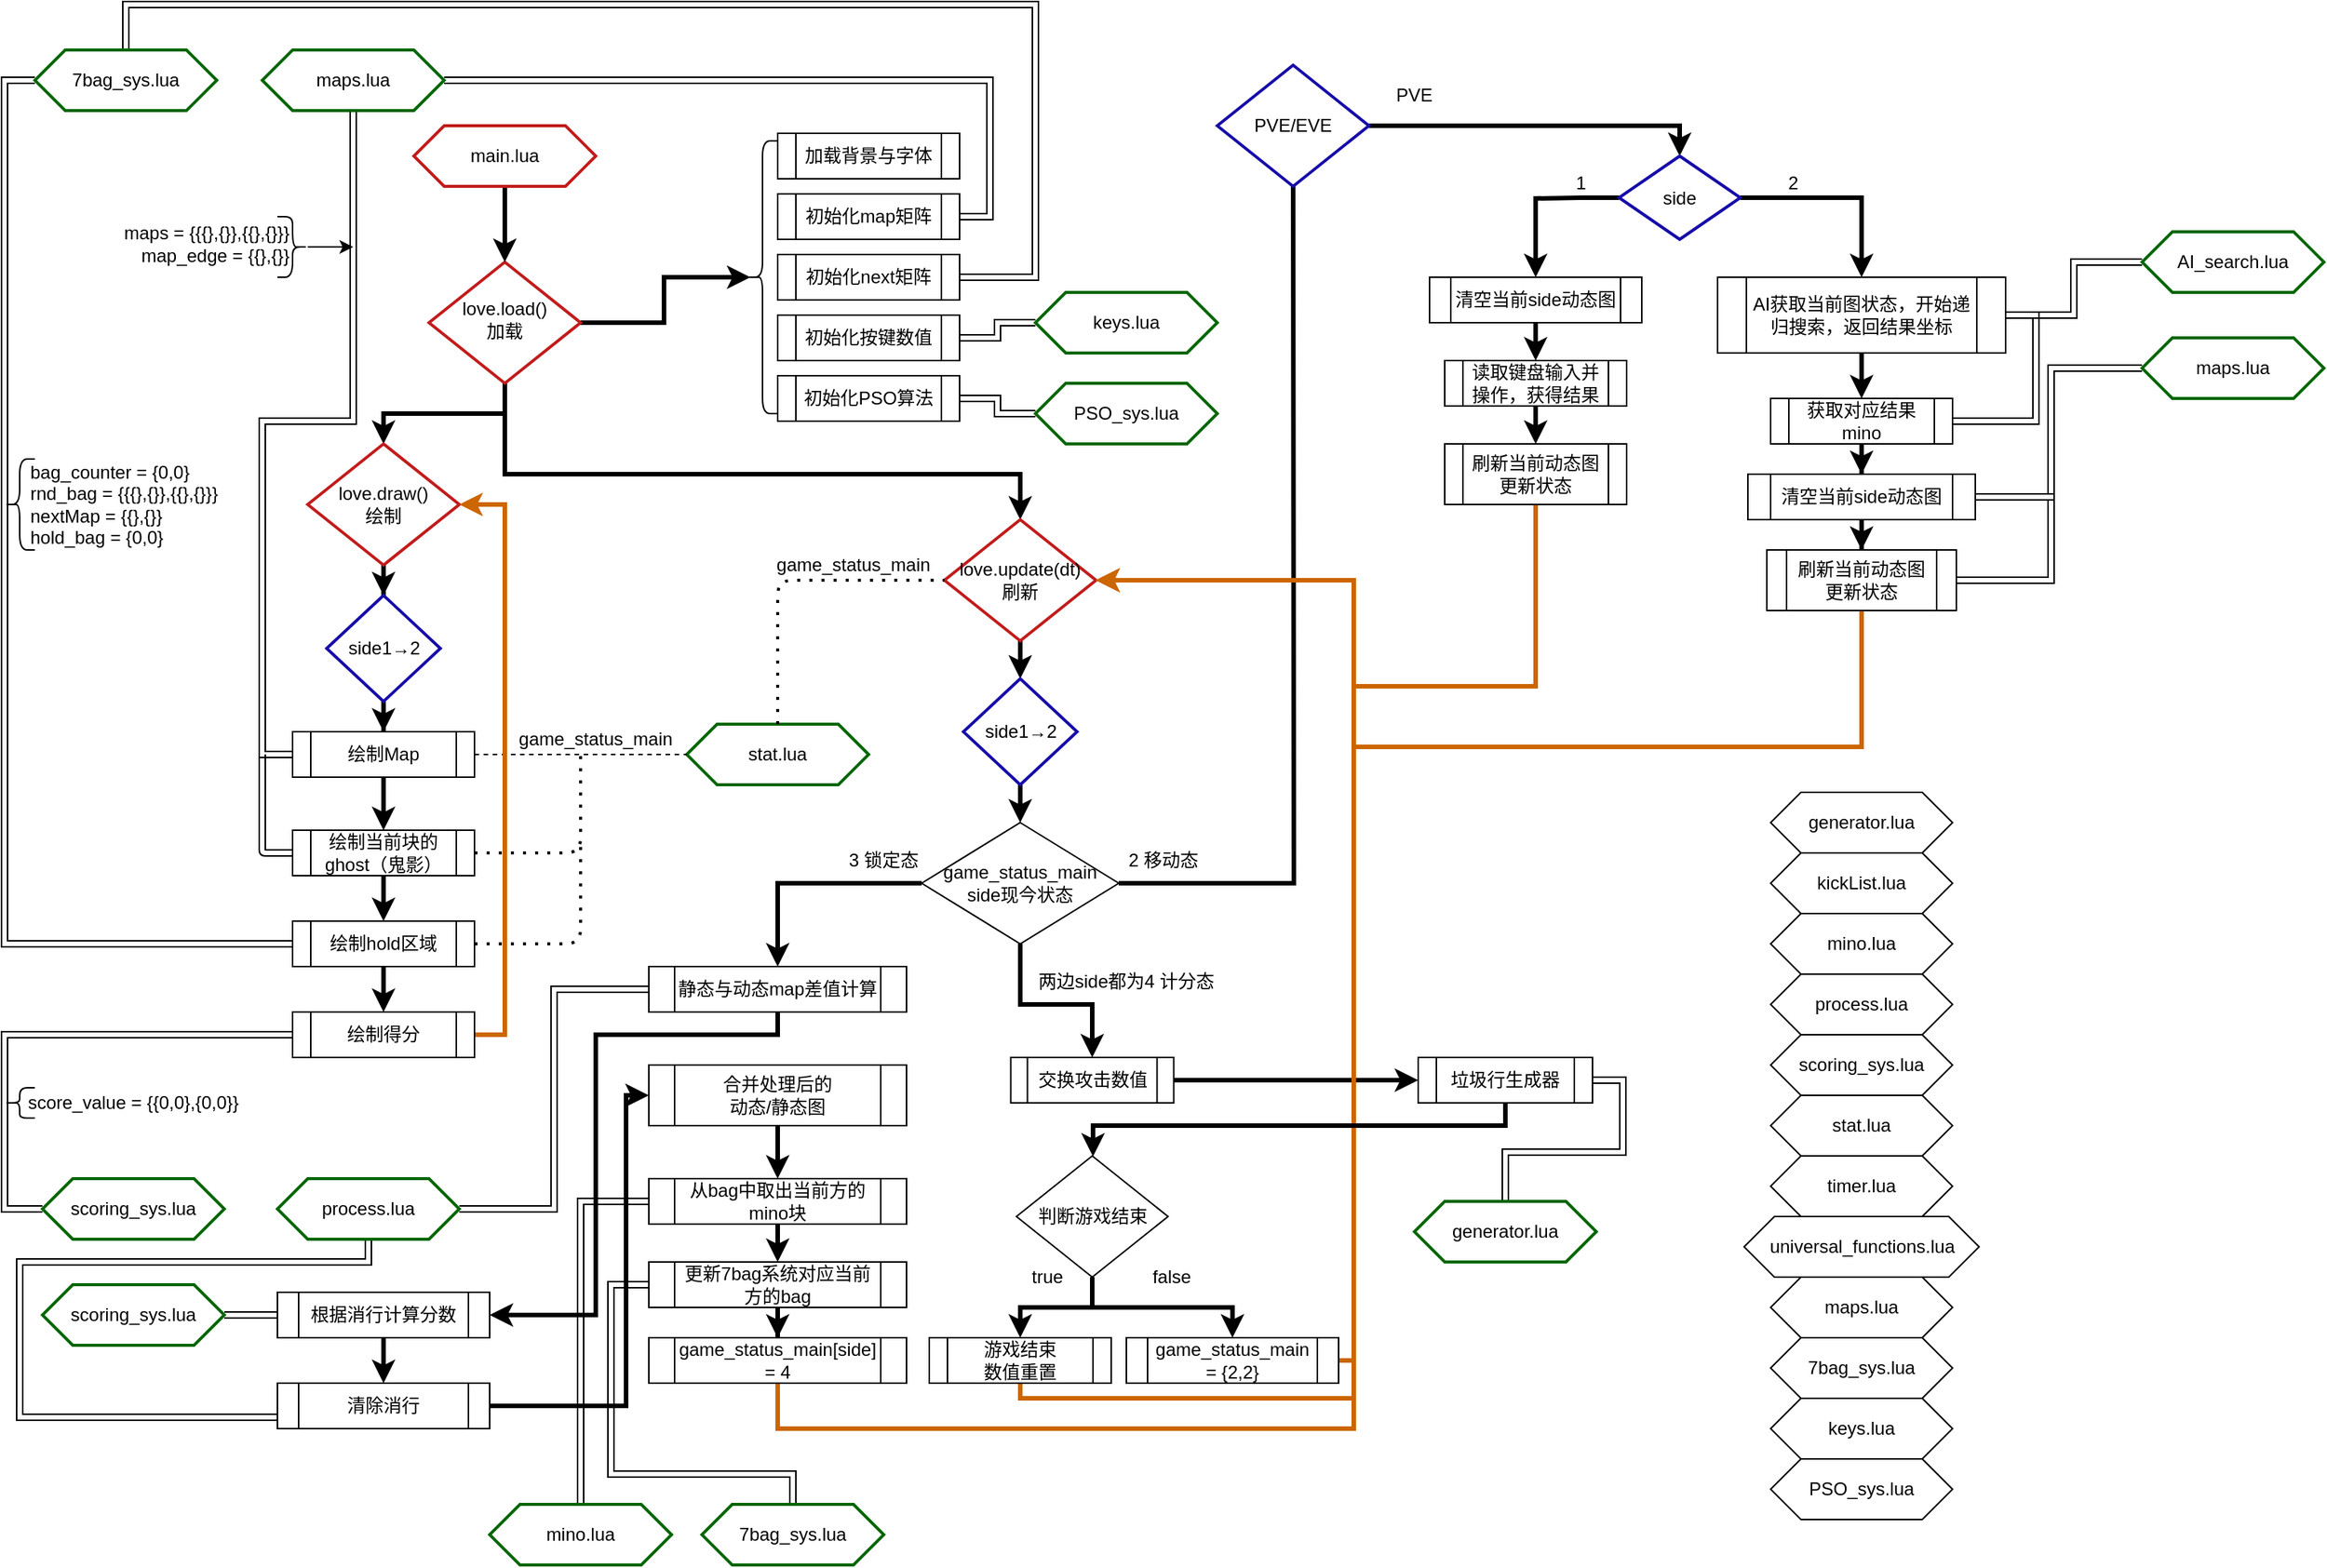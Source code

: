 <mxfile version="13.6.2" type="device"><diagram id="C5RBs43oDa-KdzZeNtuy" name="Page-1"><mxGraphModel dx="2116" dy="1174" grid="1" gridSize="10" guides="1" tooltips="1" connect="1" arrows="1" fold="1" page="1" pageScale="1" pageWidth="2000" pageHeight="2000" math="0" shadow="0"><root><mxCell id="WIyWlLk6GJQsqaUBKTNV-0"/><mxCell id="WIyWlLk6GJQsqaUBKTNV-1" parent="WIyWlLk6GJQsqaUBKTNV-0"/><mxCell id="HTdoEesKLG4LhvKPwJ-2-19" style="edgeStyle=orthogonalEdgeStyle;rounded=0;orthogonalLoop=1;jettySize=auto;html=1;exitX=1;exitY=0.5;exitDx=0;exitDy=0;entryX=0.1;entryY=0.5;entryDx=0;entryDy=0;entryPerimeter=0;strokeWidth=3;" edge="1" parent="WIyWlLk6GJQsqaUBKTNV-1" source="WIyWlLk6GJQsqaUBKTNV-6" target="HTdoEesKLG4LhvKPwJ-2-18"><mxGeometry relative="1" as="geometry"/></mxCell><mxCell id="HTdoEesKLG4LhvKPwJ-2-35" style="edgeStyle=orthogonalEdgeStyle;rounded=0;orthogonalLoop=1;jettySize=auto;html=1;entryX=0.5;entryY=0;entryDx=0;entryDy=0;strokeWidth=3;" edge="1" parent="WIyWlLk6GJQsqaUBKTNV-1" source="WIyWlLk6GJQsqaUBKTNV-6" target="HTdoEesKLG4LhvKPwJ-2-33"><mxGeometry relative="1" as="geometry"><Array as="points"><mxPoint x="360" y="320"/><mxPoint x="280" y="320"/></Array></mxGeometry></mxCell><mxCell id="HTdoEesKLG4LhvKPwJ-2-37" style="edgeStyle=orthogonalEdgeStyle;rounded=0;orthogonalLoop=1;jettySize=auto;html=1;entryX=0.5;entryY=0;entryDx=0;entryDy=0;strokeWidth=3;" edge="1" parent="WIyWlLk6GJQsqaUBKTNV-1" source="WIyWlLk6GJQsqaUBKTNV-6" target="HTdoEesKLG4LhvKPwJ-2-34"><mxGeometry relative="1" as="geometry"><Array as="points"><mxPoint x="360" y="360"/><mxPoint x="700" y="360"/></Array></mxGeometry></mxCell><mxCell id="WIyWlLk6GJQsqaUBKTNV-6" value="love.load()&lt;br&gt;加载" style="rhombus;whiteSpace=wrap;html=1;shadow=0;fontFamily=Helvetica;fontSize=12;align=center;strokeWidth=2;spacing=6;spacingTop=-4;strokeColor=#C21B1B;" parent="WIyWlLk6GJQsqaUBKTNV-1" vertex="1"><mxGeometry x="310" y="220" width="100" height="80" as="geometry"/></mxCell><mxCell id="HTdoEesKLG4LhvKPwJ-2-28" style="edgeStyle=orthogonalEdgeStyle;rounded=0;orthogonalLoop=1;jettySize=auto;html=1;entryX=1;entryY=0.5;entryDx=0;entryDy=0;shape=link;" edge="1" parent="WIyWlLk6GJQsqaUBKTNV-1" source="HTdoEesKLG4LhvKPwJ-2-4" target="HTdoEesKLG4LhvKPwJ-2-23"><mxGeometry relative="1" as="geometry"/></mxCell><mxCell id="HTdoEesKLG4LhvKPwJ-2-44" style="edgeStyle=orthogonalEdgeStyle;rounded=0;orthogonalLoop=1;jettySize=auto;html=1;entryX=0;entryY=0.5;entryDx=0;entryDy=0;shape=link;" edge="1" parent="WIyWlLk6GJQsqaUBKTNV-1" source="HTdoEesKLG4LhvKPwJ-2-4" target="HTdoEesKLG4LhvKPwJ-2-42"><mxGeometry relative="1" as="geometry"/></mxCell><mxCell id="HTdoEesKLG4LhvKPwJ-2-4" value="maps.lua&lt;br&gt;" style="shape=hexagon;perimeter=hexagonPerimeter2;whiteSpace=wrap;html=1;fixedSize=1;strokeColor=#006600;strokeWidth=2;" vertex="1" parent="WIyWlLk6GJQsqaUBKTNV-1"><mxGeometry x="200" y="80" width="120" height="40" as="geometry"/></mxCell><mxCell id="HTdoEesKLG4LhvKPwJ-2-26" style="edgeStyle=orthogonalEdgeStyle;rounded=0;orthogonalLoop=1;jettySize=auto;html=1;shape=link;" edge="1" parent="WIyWlLk6GJQsqaUBKTNV-1" source="HTdoEesKLG4LhvKPwJ-2-5" target="HTdoEesKLG4LhvKPwJ-2-25"><mxGeometry relative="1" as="geometry"><Array as="points"><mxPoint x="110" y="50"/><mxPoint x="710" y="50"/><mxPoint x="710" y="230"/></Array></mxGeometry></mxCell><mxCell id="HTdoEesKLG4LhvKPwJ-2-65" style="edgeStyle=orthogonalEdgeStyle;rounded=0;orthogonalLoop=1;jettySize=auto;html=1;entryX=0;entryY=0.5;entryDx=0;entryDy=0;shape=link;" edge="1" parent="WIyWlLk6GJQsqaUBKTNV-1" source="HTdoEesKLG4LhvKPwJ-2-5" target="HTdoEesKLG4LhvKPwJ-2-63"><mxGeometry relative="1" as="geometry"><Array as="points"><mxPoint x="30" y="100"/><mxPoint x="30" y="670"/></Array></mxGeometry></mxCell><mxCell id="HTdoEesKLG4LhvKPwJ-2-5" value="7bag_sys.lua" style="shape=hexagon;perimeter=hexagonPerimeter2;whiteSpace=wrap;html=1;fixedSize=1;strokeColor=#006600;strokeWidth=2;" vertex="1" parent="WIyWlLk6GJQsqaUBKTNV-1"><mxGeometry x="50" y="80" width="120" height="40" as="geometry"/></mxCell><mxCell id="HTdoEesKLG4LhvKPwJ-2-191" style="edgeStyle=orthogonalEdgeStyle;shape=link;rounded=0;orthogonalLoop=1;jettySize=auto;html=1;entryX=1;entryY=0.5;entryDx=0;entryDy=0;" edge="1" parent="WIyWlLk6GJQsqaUBKTNV-1" source="HTdoEesKLG4LhvKPwJ-2-6" target="HTdoEesKLG4LhvKPwJ-2-139"><mxGeometry relative="1" as="geometry"/></mxCell><mxCell id="HTdoEesKLG4LhvKPwJ-2-6" value="AI_search.lua" style="shape=hexagon;perimeter=hexagonPerimeter2;whiteSpace=wrap;html=1;fixedSize=1;strokeColor=#006600;strokeWidth=2;" vertex="1" parent="WIyWlLk6GJQsqaUBKTNV-1"><mxGeometry x="1440" y="200" width="120" height="40" as="geometry"/></mxCell><mxCell id="HTdoEesKLG4LhvKPwJ-2-7" value="generator.lua" style="shape=hexagon;perimeter=hexagonPerimeter2;whiteSpace=wrap;html=1;fixedSize=1;" vertex="1" parent="WIyWlLk6GJQsqaUBKTNV-1"><mxGeometry x="1195" y="570" width="120" height="40" as="geometry"/></mxCell><mxCell id="HTdoEesKLG4LhvKPwJ-2-30" style="edgeStyle=orthogonalEdgeStyle;rounded=0;orthogonalLoop=1;jettySize=auto;html=1;entryX=1;entryY=0.5;entryDx=0;entryDy=0;shape=link;" edge="1" parent="WIyWlLk6GJQsqaUBKTNV-1" source="HTdoEesKLG4LhvKPwJ-2-8" target="HTdoEesKLG4LhvKPwJ-2-29"><mxGeometry relative="1" as="geometry"/></mxCell><mxCell id="HTdoEesKLG4LhvKPwJ-2-8" value="keys.lua" style="shape=hexagon;perimeter=hexagonPerimeter2;whiteSpace=wrap;html=1;fixedSize=1;strokeColor=#006600;strokeWidth=2;" vertex="1" parent="WIyWlLk6GJQsqaUBKTNV-1"><mxGeometry x="710" y="240" width="120" height="40" as="geometry"/></mxCell><mxCell id="HTdoEesKLG4LhvKPwJ-2-9" value="kickList.lua" style="shape=hexagon;perimeter=hexagonPerimeter2;whiteSpace=wrap;html=1;fixedSize=1;" vertex="1" parent="WIyWlLk6GJQsqaUBKTNV-1"><mxGeometry x="1195" y="610" width="120" height="40" as="geometry"/></mxCell><mxCell id="HTdoEesKLG4LhvKPwJ-2-167" style="edgeStyle=orthogonalEdgeStyle;rounded=0;orthogonalLoop=1;jettySize=auto;html=1;entryX=0.5;entryY=0;entryDx=0;entryDy=0;strokeWidth=3;" edge="1" parent="WIyWlLk6GJQsqaUBKTNV-1" source="HTdoEesKLG4LhvKPwJ-2-10" target="WIyWlLk6GJQsqaUBKTNV-6"><mxGeometry relative="1" as="geometry"/></mxCell><mxCell id="HTdoEesKLG4LhvKPwJ-2-10" value="main.lua" style="shape=hexagon;perimeter=hexagonPerimeter2;whiteSpace=wrap;html=1;fixedSize=1;strokeWidth=2;strokeColor=#C21B1B;" vertex="1" parent="WIyWlLk6GJQsqaUBKTNV-1"><mxGeometry x="300" y="130" width="120" height="40" as="geometry"/></mxCell><mxCell id="HTdoEesKLG4LhvKPwJ-2-11" value="process.lua" style="shape=hexagon;perimeter=hexagonPerimeter2;whiteSpace=wrap;html=1;fixedSize=1;" vertex="1" parent="WIyWlLk6GJQsqaUBKTNV-1"><mxGeometry x="1195" y="690" width="120" height="40" as="geometry"/></mxCell><mxCell id="HTdoEesKLG4LhvKPwJ-2-12" value="mino.lua" style="shape=hexagon;perimeter=hexagonPerimeter2;whiteSpace=wrap;html=1;fixedSize=1;" vertex="1" parent="WIyWlLk6GJQsqaUBKTNV-1"><mxGeometry x="1195" y="650" width="120" height="40" as="geometry"/></mxCell><mxCell id="HTdoEesKLG4LhvKPwJ-2-32" style="edgeStyle=orthogonalEdgeStyle;rounded=0;orthogonalLoop=1;jettySize=auto;html=1;entryX=1;entryY=0.5;entryDx=0;entryDy=0;shape=link;" edge="1" parent="WIyWlLk6GJQsqaUBKTNV-1" source="HTdoEesKLG4LhvKPwJ-2-13" target="HTdoEesKLG4LhvKPwJ-2-31"><mxGeometry relative="1" as="geometry"/></mxCell><mxCell id="HTdoEesKLG4LhvKPwJ-2-13" value="PSO_sys.lua" style="shape=hexagon;perimeter=hexagonPerimeter2;whiteSpace=wrap;html=1;fixedSize=1;strokeColor=#006600;strokeWidth=2;" vertex="1" parent="WIyWlLk6GJQsqaUBKTNV-1"><mxGeometry x="710" y="300" width="120" height="40" as="geometry"/></mxCell><mxCell id="HTdoEesKLG4LhvKPwJ-2-14" value="scoring_sys.lua" style="shape=hexagon;perimeter=hexagonPerimeter2;whiteSpace=wrap;html=1;fixedSize=1;" vertex="1" parent="WIyWlLk6GJQsqaUBKTNV-1"><mxGeometry x="1195" y="730" width="120" height="40" as="geometry"/></mxCell><mxCell id="HTdoEesKLG4LhvKPwJ-2-15" value="stat.lua" style="shape=hexagon;perimeter=hexagonPerimeter2;whiteSpace=wrap;html=1;fixedSize=1;" vertex="1" parent="WIyWlLk6GJQsqaUBKTNV-1"><mxGeometry x="1195" y="770" width="120" height="40" as="geometry"/></mxCell><mxCell id="HTdoEesKLG4LhvKPwJ-2-16" value="timer.lua" style="shape=hexagon;perimeter=hexagonPerimeter2;whiteSpace=wrap;html=1;fixedSize=1;" vertex="1" parent="WIyWlLk6GJQsqaUBKTNV-1"><mxGeometry x="1195" y="810" width="120" height="40" as="geometry"/></mxCell><mxCell id="HTdoEesKLG4LhvKPwJ-2-17" value="universal_functions.lua" style="shape=hexagon;perimeter=hexagonPerimeter2;whiteSpace=wrap;html=1;fixedSize=1;" vertex="1" parent="WIyWlLk6GJQsqaUBKTNV-1"><mxGeometry x="1177.5" y="850" width="155" height="40" as="geometry"/></mxCell><mxCell id="HTdoEesKLG4LhvKPwJ-2-18" value="" style="shape=curlyBracket;whiteSpace=wrap;html=1;rounded=1;" vertex="1" parent="WIyWlLk6GJQsqaUBKTNV-1"><mxGeometry x="520" y="140" width="20" height="180" as="geometry"/></mxCell><mxCell id="HTdoEesKLG4LhvKPwJ-2-20" value="加载背景与字体" style="shape=process;whiteSpace=wrap;html=1;backgroundOutline=1;" vertex="1" parent="WIyWlLk6GJQsqaUBKTNV-1"><mxGeometry x="540" y="135" width="120" height="30" as="geometry"/></mxCell><mxCell id="HTdoEesKLG4LhvKPwJ-2-23" value="初始化map矩阵" style="shape=process;whiteSpace=wrap;html=1;backgroundOutline=1;" vertex="1" parent="WIyWlLk6GJQsqaUBKTNV-1"><mxGeometry x="540" y="175" width="120" height="30" as="geometry"/></mxCell><mxCell id="HTdoEesKLG4LhvKPwJ-2-25" value="初始化next矩阵" style="shape=process;whiteSpace=wrap;html=1;backgroundOutline=1;" vertex="1" parent="WIyWlLk6GJQsqaUBKTNV-1"><mxGeometry x="540" y="215" width="120" height="30" as="geometry"/></mxCell><mxCell id="HTdoEesKLG4LhvKPwJ-2-29" value="初始化按键数值" style="shape=process;whiteSpace=wrap;html=1;backgroundOutline=1;" vertex="1" parent="WIyWlLk6GJQsqaUBKTNV-1"><mxGeometry x="540" y="255" width="120" height="30" as="geometry"/></mxCell><mxCell id="HTdoEesKLG4LhvKPwJ-2-31" value="初始化PSO算法" style="shape=process;whiteSpace=wrap;html=1;backgroundOutline=1;" vertex="1" parent="WIyWlLk6GJQsqaUBKTNV-1"><mxGeometry x="540" y="295" width="120" height="30" as="geometry"/></mxCell><mxCell id="HTdoEesKLG4LhvKPwJ-2-83" style="edgeStyle=orthogonalEdgeStyle;rounded=0;orthogonalLoop=1;jettySize=auto;html=1;entryX=0.5;entryY=0;entryDx=0;entryDy=0;strokeWidth=3;" edge="1" parent="WIyWlLk6GJQsqaUBKTNV-1" source="HTdoEesKLG4LhvKPwJ-2-33" target="HTdoEesKLG4LhvKPwJ-2-82"><mxGeometry relative="1" as="geometry"/></mxCell><mxCell id="HTdoEesKLG4LhvKPwJ-2-33" value="love.draw()&lt;br&gt;绘制" style="rhombus;whiteSpace=wrap;html=1;strokeColor=#C21B1B;strokeWidth=2;" vertex="1" parent="WIyWlLk6GJQsqaUBKTNV-1"><mxGeometry x="230" y="340" width="100" height="80" as="geometry"/></mxCell><mxCell id="HTdoEesKLG4LhvKPwJ-2-86" style="edgeStyle=orthogonalEdgeStyle;rounded=0;orthogonalLoop=1;jettySize=auto;html=1;entryX=0.5;entryY=0;entryDx=0;entryDy=0;strokeWidth=3;" edge="1" parent="WIyWlLk6GJQsqaUBKTNV-1" source="HTdoEesKLG4LhvKPwJ-2-34" target="HTdoEesKLG4LhvKPwJ-2-80"><mxGeometry relative="1" as="geometry"/></mxCell><mxCell id="HTdoEesKLG4LhvKPwJ-2-34" value="love.update(dt)&lt;br&gt;刷新" style="rhombus;whiteSpace=wrap;html=1;strokeColor=#C21B1B;strokeWidth=2;" vertex="1" parent="WIyWlLk6GJQsqaUBKTNV-1"><mxGeometry x="650" y="390" width="100" height="80" as="geometry"/></mxCell><mxCell id="HTdoEesKLG4LhvKPwJ-2-38" value="maps.lua&lt;br&gt;" style="shape=hexagon;perimeter=hexagonPerimeter2;whiteSpace=wrap;html=1;fixedSize=1;" vertex="1" parent="WIyWlLk6GJQsqaUBKTNV-1"><mxGeometry x="1195" y="890" width="120" height="40" as="geometry"/></mxCell><mxCell id="HTdoEesKLG4LhvKPwJ-2-39" value="7bag_sys.lua" style="shape=hexagon;perimeter=hexagonPerimeter2;whiteSpace=wrap;html=1;fixedSize=1;" vertex="1" parent="WIyWlLk6GJQsqaUBKTNV-1"><mxGeometry x="1195" y="930" width="120" height="40" as="geometry"/></mxCell><mxCell id="HTdoEesKLG4LhvKPwJ-2-40" value="keys.lua" style="shape=hexagon;perimeter=hexagonPerimeter2;whiteSpace=wrap;html=1;fixedSize=1;" vertex="1" parent="WIyWlLk6GJQsqaUBKTNV-1"><mxGeometry x="1195" y="970" width="120" height="40" as="geometry"/></mxCell><mxCell id="HTdoEesKLG4LhvKPwJ-2-41" value="PSO_sys.lua" style="shape=hexagon;perimeter=hexagonPerimeter2;whiteSpace=wrap;html=1;fixedSize=1;" vertex="1" parent="WIyWlLk6GJQsqaUBKTNV-1"><mxGeometry x="1195" y="1010" width="120" height="40" as="geometry"/></mxCell><mxCell id="HTdoEesKLG4LhvKPwJ-2-59" style="edgeStyle=orthogonalEdgeStyle;rounded=0;orthogonalLoop=1;jettySize=auto;html=1;entryX=0.5;entryY=0;entryDx=0;entryDy=0;strokeWidth=3;" edge="1" parent="WIyWlLk6GJQsqaUBKTNV-1" source="HTdoEesKLG4LhvKPwJ-2-42" target="HTdoEesKLG4LhvKPwJ-2-53"><mxGeometry relative="1" as="geometry"/></mxCell><mxCell id="HTdoEesKLG4LhvKPwJ-2-42" value="绘制Map" style="shape=process;whiteSpace=wrap;html=1;backgroundOutline=1;" vertex="1" parent="WIyWlLk6GJQsqaUBKTNV-1"><mxGeometry x="220" y="530" width="120" height="30" as="geometry"/></mxCell><mxCell id="HTdoEesKLG4LhvKPwJ-2-45" value="stat.lua" style="shape=hexagon;perimeter=hexagonPerimeter2;whiteSpace=wrap;html=1;fixedSize=1;strokeColor=#006600;strokeWidth=2;" vertex="1" parent="WIyWlLk6GJQsqaUBKTNV-1"><mxGeometry x="480" y="525" width="120" height="40" as="geometry"/></mxCell><mxCell id="HTdoEesKLG4LhvKPwJ-2-47" style="edgeStyle=orthogonalEdgeStyle;rounded=0;orthogonalLoop=1;jettySize=auto;html=1;" edge="1" parent="WIyWlLk6GJQsqaUBKTNV-1" source="HTdoEesKLG4LhvKPwJ-2-46"><mxGeometry relative="1" as="geometry"><mxPoint x="260" y="210" as="targetPoint"/></mxGeometry></mxCell><mxCell id="HTdoEesKLG4LhvKPwJ-2-46" value="" style="shape=curlyBracket;whiteSpace=wrap;html=1;rounded=1;rotation=-180;" vertex="1" parent="WIyWlLk6GJQsqaUBKTNV-1"><mxGeometry x="210" y="190" width="20" height="40" as="geometry"/></mxCell><mxCell id="HTdoEesKLG4LhvKPwJ-2-48" value="maps = {{{},{}},{{},{}}}&lt;br&gt;map_edge = {{},{}}" style="text;html=1;strokeColor=none;fillColor=none;align=right;verticalAlign=middle;whiteSpace=wrap;rounded=0;" vertex="1" parent="WIyWlLk6GJQsqaUBKTNV-1"><mxGeometry x="80" y="190" width="140" height="35" as="geometry"/></mxCell><mxCell id="HTdoEesKLG4LhvKPwJ-2-51" value="game_status_main" style="text;html=1;strokeColor=none;fillColor=none;align=center;verticalAlign=middle;whiteSpace=wrap;rounded=0;" vertex="1" parent="WIyWlLk6GJQsqaUBKTNV-1"><mxGeometry x="350" y="525" width="140" height="20" as="geometry"/></mxCell><mxCell id="HTdoEesKLG4LhvKPwJ-2-64" style="edgeStyle=orthogonalEdgeStyle;rounded=0;orthogonalLoop=1;jettySize=auto;html=1;entryX=0.5;entryY=0;entryDx=0;entryDy=0;strokeWidth=3;" edge="1" parent="WIyWlLk6GJQsqaUBKTNV-1" source="HTdoEesKLG4LhvKPwJ-2-53" target="HTdoEesKLG4LhvKPwJ-2-63"><mxGeometry relative="1" as="geometry"/></mxCell><mxCell id="HTdoEesKLG4LhvKPwJ-2-53" value="绘制当前块的ghost（鬼影）" style="shape=process;whiteSpace=wrap;html=1;backgroundOutline=1;" vertex="1" parent="WIyWlLk6GJQsqaUBKTNV-1"><mxGeometry x="220" y="595" width="120" height="30" as="geometry"/></mxCell><mxCell id="HTdoEesKLG4LhvKPwJ-2-60" value="" style="endArrow=classic;html=1;entryX=0;entryY=0.5;entryDx=0;entryDy=0;shape=link;" edge="1" parent="WIyWlLk6GJQsqaUBKTNV-1" target="HTdoEesKLG4LhvKPwJ-2-53"><mxGeometry width="50" height="50" relative="1" as="geometry"><mxPoint x="200" y="545" as="sourcePoint"/><mxPoint x="200" y="615" as="targetPoint"/><Array as="points"><mxPoint x="200" y="610"/></Array></mxGeometry></mxCell><mxCell id="HTdoEesKLG4LhvKPwJ-2-61" value="" style="endArrow=none;dashed=1;html=1;entryX=0;entryY=0.5;entryDx=0;entryDy=0;exitX=1;exitY=0.5;exitDx=0;exitDy=0;" edge="1" parent="WIyWlLk6GJQsqaUBKTNV-1" source="HTdoEesKLG4LhvKPwJ-2-42" target="HTdoEesKLG4LhvKPwJ-2-45"><mxGeometry width="50" height="50" relative="1" as="geometry"><mxPoint x="300" y="465" as="sourcePoint"/><mxPoint x="350" y="415" as="targetPoint"/></mxGeometry></mxCell><mxCell id="HTdoEesKLG4LhvKPwJ-2-62" value="" style="endArrow=none;dashed=1;html=1;dashPattern=1 3;strokeWidth=2;exitX=1;exitY=0.5;exitDx=0;exitDy=0;" edge="1" parent="WIyWlLk6GJQsqaUBKTNV-1" source="HTdoEesKLG4LhvKPwJ-2-53"><mxGeometry width="50" height="50" relative="1" as="geometry"><mxPoint x="300" y="465" as="sourcePoint"/><mxPoint x="410" y="545" as="targetPoint"/><Array as="points"><mxPoint x="410" y="610"/></Array></mxGeometry></mxCell><mxCell id="HTdoEesKLG4LhvKPwJ-2-71" style="edgeStyle=orthogonalEdgeStyle;rounded=0;orthogonalLoop=1;jettySize=auto;html=1;entryX=0.5;entryY=0;entryDx=0;entryDy=0;strokeWidth=3;" edge="1" parent="WIyWlLk6GJQsqaUBKTNV-1" source="HTdoEesKLG4LhvKPwJ-2-63" target="HTdoEesKLG4LhvKPwJ-2-70"><mxGeometry relative="1" as="geometry"/></mxCell><mxCell id="HTdoEesKLG4LhvKPwJ-2-63" value="绘制hold区域" style="shape=process;whiteSpace=wrap;html=1;backgroundOutline=1;" vertex="1" parent="WIyWlLk6GJQsqaUBKTNV-1"><mxGeometry x="220" y="655" width="120" height="30" as="geometry"/></mxCell><mxCell id="HTdoEesKLG4LhvKPwJ-2-66" value="" style="shape=curlyBracket;whiteSpace=wrap;html=1;rounded=1;size=0.5;" vertex="1" parent="WIyWlLk6GJQsqaUBKTNV-1"><mxGeometry x="30" y="350" width="20" height="60" as="geometry"/></mxCell><mxCell id="HTdoEesKLG4LhvKPwJ-2-67" value="&lt;div&gt;bag_counter = {0,0}&lt;/div&gt;&lt;div&gt;rnd_bag = {{{},{}},{{},{}}}&amp;nbsp;&lt;/div&gt;&lt;div&gt;nextMap = {{},{}}&lt;/div&gt;&lt;div&gt;hold_bag = {0,0}&lt;/div&gt;" style="text;html=1;strokeColor=none;fillColor=none;align=left;verticalAlign=middle;whiteSpace=wrap;rounded=0;" vertex="1" parent="WIyWlLk6GJQsqaUBKTNV-1"><mxGeometry x="45" y="330" width="130" height="100" as="geometry"/></mxCell><mxCell id="HTdoEesKLG4LhvKPwJ-2-69" value="" style="endArrow=none;dashed=1;html=1;dashPattern=1 3;strokeWidth=2;exitX=1;exitY=0.5;exitDx=0;exitDy=0;" edge="1" parent="WIyWlLk6GJQsqaUBKTNV-1" source="HTdoEesKLG4LhvKPwJ-2-63"><mxGeometry width="50" height="50" relative="1" as="geometry"><mxPoint x="350" y="675" as="sourcePoint"/><mxPoint x="410" y="605" as="targetPoint"/><Array as="points"><mxPoint x="410" y="670"/></Array></mxGeometry></mxCell><mxCell id="HTdoEesKLG4LhvKPwJ-2-81" style="edgeStyle=orthogonalEdgeStyle;rounded=0;orthogonalLoop=1;jettySize=auto;html=1;entryX=1;entryY=0.5;entryDx=0;entryDy=0;strokeWidth=3;strokeColor=#CC6600;" edge="1" parent="WIyWlLk6GJQsqaUBKTNV-1" source="HTdoEesKLG4LhvKPwJ-2-70" target="HTdoEesKLG4LhvKPwJ-2-33"><mxGeometry relative="1" as="geometry"><Array as="points"><mxPoint x="280" y="730"/><mxPoint x="360" y="730"/><mxPoint x="360" y="430"/></Array></mxGeometry></mxCell><mxCell id="HTdoEesKLG4LhvKPwJ-2-70" value="绘制得分" style="shape=process;whiteSpace=wrap;html=1;backgroundOutline=1;" vertex="1" parent="WIyWlLk6GJQsqaUBKTNV-1"><mxGeometry x="220" y="715" width="120" height="30" as="geometry"/></mxCell><mxCell id="HTdoEesKLG4LhvKPwJ-2-73" style="edgeStyle=orthogonalEdgeStyle;rounded=0;orthogonalLoop=1;jettySize=auto;html=1;entryX=0;entryY=0.5;entryDx=0;entryDy=0;shape=link;" edge="1" parent="WIyWlLk6GJQsqaUBKTNV-1" source="HTdoEesKLG4LhvKPwJ-2-72" target="HTdoEesKLG4LhvKPwJ-2-70"><mxGeometry relative="1" as="geometry"><Array as="points"><mxPoint x="30" y="730"/></Array></mxGeometry></mxCell><mxCell id="HTdoEesKLG4LhvKPwJ-2-72" value="scoring_sys.lua" style="shape=hexagon;perimeter=hexagonPerimeter2;whiteSpace=wrap;html=1;fixedSize=1;strokeColor=#006600;strokeWidth=2;" vertex="1" parent="WIyWlLk6GJQsqaUBKTNV-1"><mxGeometry x="55" y="825" width="120" height="40" as="geometry"/></mxCell><mxCell id="HTdoEesKLG4LhvKPwJ-2-74" value="" style="shape=curlyBracket;whiteSpace=wrap;html=1;rounded=1;align=right;size=0.5;" vertex="1" parent="WIyWlLk6GJQsqaUBKTNV-1"><mxGeometry x="30" y="765" width="20" height="20" as="geometry"/></mxCell><mxCell id="HTdoEesKLG4LhvKPwJ-2-75" value="score_value = {{0,0},{0,0}}" style="text;html=1;strokeColor=none;fillColor=none;align=center;verticalAlign=middle;whiteSpace=wrap;rounded=0;" vertex="1" parent="WIyWlLk6GJQsqaUBKTNV-1"><mxGeometry x="30" y="765" width="170" height="20" as="geometry"/></mxCell><mxCell id="HTdoEesKLG4LhvKPwJ-2-76" value="" style="endArrow=none;dashed=1;html=1;dashPattern=1 3;strokeWidth=2;exitX=0.5;exitY=0;exitDx=0;exitDy=0;entryX=0;entryY=0.5;entryDx=0;entryDy=0;" edge="1" parent="WIyWlLk6GJQsqaUBKTNV-1" source="HTdoEesKLG4LhvKPwJ-2-45" target="HTdoEesKLG4LhvKPwJ-2-34"><mxGeometry width="50" height="50" relative="1" as="geometry"><mxPoint x="550" y="400" as="sourcePoint"/><mxPoint x="600" y="350" as="targetPoint"/><Array as="points"><mxPoint x="540" y="430"/></Array></mxGeometry></mxCell><mxCell id="HTdoEesKLG4LhvKPwJ-2-77" value="game_status_main" style="text;html=1;strokeColor=none;fillColor=none;align=center;verticalAlign=middle;whiteSpace=wrap;rounded=0;" vertex="1" parent="WIyWlLk6GJQsqaUBKTNV-1"><mxGeometry x="520" y="410" width="140" height="20" as="geometry"/></mxCell><mxCell id="HTdoEesKLG4LhvKPwJ-2-89" style="edgeStyle=orthogonalEdgeStyle;rounded=0;orthogonalLoop=1;jettySize=auto;html=1;entryX=0.5;entryY=0;entryDx=0;entryDy=0;strokeWidth=3;" edge="1" parent="WIyWlLk6GJQsqaUBKTNV-1" source="HTdoEesKLG4LhvKPwJ-2-80" target="HTdoEesKLG4LhvKPwJ-2-88"><mxGeometry relative="1" as="geometry"/></mxCell><mxCell id="HTdoEesKLG4LhvKPwJ-2-80" value="side1→2" style="rhombus;whiteSpace=wrap;html=1;strokeColor=#160CA8;strokeWidth=2;" vertex="1" parent="WIyWlLk6GJQsqaUBKTNV-1"><mxGeometry x="662.5" y="495" width="75" height="70" as="geometry"/></mxCell><mxCell id="HTdoEesKLG4LhvKPwJ-2-84" style="edgeStyle=orthogonalEdgeStyle;rounded=0;orthogonalLoop=1;jettySize=auto;html=1;entryX=0.5;entryY=0;entryDx=0;entryDy=0;strokeWidth=3;" edge="1" parent="WIyWlLk6GJQsqaUBKTNV-1" source="HTdoEesKLG4LhvKPwJ-2-82" target="HTdoEesKLG4LhvKPwJ-2-42"><mxGeometry relative="1" as="geometry"/></mxCell><mxCell id="HTdoEesKLG4LhvKPwJ-2-82" value="side1→2" style="rhombus;whiteSpace=wrap;html=1;strokeColor=#160CA8;strokeWidth=2;" vertex="1" parent="WIyWlLk6GJQsqaUBKTNV-1"><mxGeometry x="242.5" y="440" width="75" height="70" as="geometry"/></mxCell><mxCell id="HTdoEesKLG4LhvKPwJ-2-93" style="edgeStyle=orthogonalEdgeStyle;rounded=0;orthogonalLoop=1;jettySize=auto;html=1;entryX=0.5;entryY=0;entryDx=0;entryDy=0;strokeWidth=3;" edge="1" parent="WIyWlLk6GJQsqaUBKTNV-1" source="HTdoEesKLG4LhvKPwJ-2-88" target="HTdoEesKLG4LhvKPwJ-2-92"><mxGeometry relative="1" as="geometry"/></mxCell><mxCell id="HTdoEesKLG4LhvKPwJ-2-104" style="edgeStyle=orthogonalEdgeStyle;rounded=0;orthogonalLoop=1;jettySize=auto;html=1;entryX=0.5;entryY=0;entryDx=0;entryDy=0;strokeWidth=3;" edge="1" parent="WIyWlLk6GJQsqaUBKTNV-1" source="HTdoEesKLG4LhvKPwJ-2-88" target="HTdoEesKLG4LhvKPwJ-2-103"><mxGeometry relative="1" as="geometry"><Array as="points"><mxPoint x="700" y="710"/><mxPoint x="748" y="710"/></Array></mxGeometry></mxCell><mxCell id="HTdoEesKLG4LhvKPwJ-2-118" style="edgeStyle=orthogonalEdgeStyle;rounded=0;orthogonalLoop=1;jettySize=auto;html=1;strokeWidth=3;" edge="1" parent="WIyWlLk6GJQsqaUBKTNV-1" source="HTdoEesKLG4LhvKPwJ-2-88"><mxGeometry relative="1" as="geometry"><mxPoint x="880" y="130" as="targetPoint"/></mxGeometry></mxCell><mxCell id="HTdoEesKLG4LhvKPwJ-2-88" value="game_status_main&lt;br&gt;side现今状态" style="rhombus;whiteSpace=wrap;html=1;" vertex="1" parent="WIyWlLk6GJQsqaUBKTNV-1"><mxGeometry x="635" y="590" width="130" height="80" as="geometry"/></mxCell><mxCell id="HTdoEesKLG4LhvKPwJ-2-157" style="edgeStyle=orthogonalEdgeStyle;rounded=0;orthogonalLoop=1;jettySize=auto;html=1;strokeWidth=3;" edge="1" parent="WIyWlLk6GJQsqaUBKTNV-1" source="HTdoEesKLG4LhvKPwJ-2-92" target="HTdoEesKLG4LhvKPwJ-2-155"><mxGeometry relative="1" as="geometry"><Array as="points"><mxPoint x="540" y="730"/><mxPoint x="420" y="730"/><mxPoint x="420" y="915"/></Array></mxGeometry></mxCell><mxCell id="HTdoEesKLG4LhvKPwJ-2-92" value="静态与动态map差值计算" style="shape=process;whiteSpace=wrap;html=1;backgroundOutline=1;" vertex="1" parent="WIyWlLk6GJQsqaUBKTNV-1"><mxGeometry x="455" y="685" width="170" height="30" as="geometry"/></mxCell><mxCell id="HTdoEesKLG4LhvKPwJ-2-94" value="3 锁定态" style="text;html=1;strokeColor=none;fillColor=none;align=center;verticalAlign=middle;whiteSpace=wrap;rounded=0;" vertex="1" parent="WIyWlLk6GJQsqaUBKTNV-1"><mxGeometry x="580" y="605" width="60" height="20" as="geometry"/></mxCell><mxCell id="HTdoEesKLG4LhvKPwJ-2-98" style="edgeStyle=orthogonalEdgeStyle;rounded=0;orthogonalLoop=1;jettySize=auto;html=1;entryX=0.5;entryY=0;entryDx=0;entryDy=0;strokeWidth=3;exitX=0.5;exitY=1;exitDx=0;exitDy=0;" edge="1" parent="WIyWlLk6GJQsqaUBKTNV-1" source="HTdoEesKLG4LhvKPwJ-2-95" target="HTdoEesKLG4LhvKPwJ-2-97"><mxGeometry relative="1" as="geometry"><mxPoint x="540" y="800" as="sourcePoint"/></mxGeometry></mxCell><mxCell id="HTdoEesKLG4LhvKPwJ-2-95" value="合并处理后的&lt;br&gt;动态/静态图" style="shape=process;whiteSpace=wrap;html=1;backgroundOutline=1;" vertex="1" parent="WIyWlLk6GJQsqaUBKTNV-1"><mxGeometry x="455" y="750" width="170" height="40" as="geometry"/></mxCell><mxCell id="HTdoEesKLG4LhvKPwJ-2-100" style="edgeStyle=orthogonalEdgeStyle;rounded=0;orthogonalLoop=1;jettySize=auto;html=1;entryX=0.5;entryY=0;entryDx=0;entryDy=0;strokeWidth=3;" edge="1" parent="WIyWlLk6GJQsqaUBKTNV-1" source="HTdoEesKLG4LhvKPwJ-2-97" target="HTdoEesKLG4LhvKPwJ-2-99"><mxGeometry relative="1" as="geometry"/></mxCell><mxCell id="HTdoEesKLG4LhvKPwJ-2-97" value="从bag中取出当前方的mino块" style="shape=process;whiteSpace=wrap;html=1;backgroundOutline=1;" vertex="1" parent="WIyWlLk6GJQsqaUBKTNV-1"><mxGeometry x="455" y="825" width="170" height="30" as="geometry"/></mxCell><mxCell id="HTdoEesKLG4LhvKPwJ-2-102" style="edgeStyle=orthogonalEdgeStyle;rounded=0;orthogonalLoop=1;jettySize=auto;html=1;entryX=0.5;entryY=0;entryDx=0;entryDy=0;strokeWidth=3;" edge="1" parent="WIyWlLk6GJQsqaUBKTNV-1" source="HTdoEesKLG4LhvKPwJ-2-99" target="HTdoEesKLG4LhvKPwJ-2-101"><mxGeometry relative="1" as="geometry"/></mxCell><mxCell id="HTdoEesKLG4LhvKPwJ-2-99" value="更新7bag系统对应当前方的bag" style="shape=process;whiteSpace=wrap;html=1;backgroundOutline=1;" vertex="1" parent="WIyWlLk6GJQsqaUBKTNV-1"><mxGeometry x="455" y="880" width="170" height="30" as="geometry"/></mxCell><mxCell id="HTdoEesKLG4LhvKPwJ-2-151" style="edgeStyle=orthogonalEdgeStyle;rounded=0;orthogonalLoop=1;jettySize=auto;html=1;strokeWidth=3;strokeColor=#CC6600;" edge="1" parent="WIyWlLk6GJQsqaUBKTNV-1" source="HTdoEesKLG4LhvKPwJ-2-101" target="HTdoEesKLG4LhvKPwJ-2-34"><mxGeometry relative="1" as="geometry"><Array as="points"><mxPoint x="540" y="990"/><mxPoint x="920" y="990"/><mxPoint x="920" y="430"/></Array></mxGeometry></mxCell><mxCell id="HTdoEesKLG4LhvKPwJ-2-101" value="game_status_main[side] = 4" style="shape=process;whiteSpace=wrap;html=1;backgroundOutline=1;" vertex="1" parent="WIyWlLk6GJQsqaUBKTNV-1"><mxGeometry x="455" y="930" width="170" height="30" as="geometry"/></mxCell><mxCell id="HTdoEesKLG4LhvKPwJ-2-178" style="edgeStyle=orthogonalEdgeStyle;rounded=0;orthogonalLoop=1;jettySize=auto;html=1;entryX=0;entryY=0.5;entryDx=0;entryDy=0;strokeWidth=3;" edge="1" parent="WIyWlLk6GJQsqaUBKTNV-1" source="HTdoEesKLG4LhvKPwJ-2-103" target="HTdoEesKLG4LhvKPwJ-2-177"><mxGeometry relative="1" as="geometry"/></mxCell><mxCell id="HTdoEesKLG4LhvKPwJ-2-103" value="交换攻击数值" style="shape=process;whiteSpace=wrap;html=1;backgroundOutline=1;" vertex="1" parent="WIyWlLk6GJQsqaUBKTNV-1"><mxGeometry x="693.75" y="745" width="107.5" height="30" as="geometry"/></mxCell><mxCell id="HTdoEesKLG4LhvKPwJ-2-105" value="两边side都为4 计分态" style="text;html=1;strokeColor=none;fillColor=none;align=center;verticalAlign=middle;whiteSpace=wrap;rounded=0;" vertex="1" parent="WIyWlLk6GJQsqaUBKTNV-1"><mxGeometry x="700" y="685" width="140" height="20" as="geometry"/></mxCell><mxCell id="HTdoEesKLG4LhvKPwJ-2-111" style="edgeStyle=orthogonalEdgeStyle;rounded=0;orthogonalLoop=1;jettySize=auto;html=1;entryX=0.5;entryY=0;entryDx=0;entryDy=0;strokeWidth=3;" edge="1" parent="WIyWlLk6GJQsqaUBKTNV-1" source="HTdoEesKLG4LhvKPwJ-2-108" target="HTdoEesKLG4LhvKPwJ-2-110"><mxGeometry relative="1" as="geometry"/></mxCell><mxCell id="HTdoEesKLG4LhvKPwJ-2-114" style="edgeStyle=orthogonalEdgeStyle;rounded=0;orthogonalLoop=1;jettySize=auto;html=1;entryX=0.5;entryY=0;entryDx=0;entryDy=0;strokeWidth=3;" edge="1" parent="WIyWlLk6GJQsqaUBKTNV-1" source="HTdoEesKLG4LhvKPwJ-2-108" target="HTdoEesKLG4LhvKPwJ-2-113"><mxGeometry relative="1" as="geometry"/></mxCell><mxCell id="HTdoEesKLG4LhvKPwJ-2-108" value="判断游戏结束" style="rhombus;whiteSpace=wrap;html=1;" vertex="1" parent="WIyWlLk6GJQsqaUBKTNV-1"><mxGeometry x="697.5" y="810" width="100" height="80" as="geometry"/></mxCell><mxCell id="HTdoEesKLG4LhvKPwJ-2-150" style="edgeStyle=orthogonalEdgeStyle;rounded=0;orthogonalLoop=1;jettySize=auto;html=1;strokeWidth=3;strokeColor=#CC6600;" edge="1" parent="WIyWlLk6GJQsqaUBKTNV-1" source="HTdoEesKLG4LhvKPwJ-2-110" target="HTdoEesKLG4LhvKPwJ-2-34"><mxGeometry relative="1" as="geometry"><Array as="points"><mxPoint x="700" y="970"/><mxPoint x="920" y="970"/><mxPoint x="920" y="430"/></Array></mxGeometry></mxCell><mxCell id="HTdoEesKLG4LhvKPwJ-2-110" value="游戏结束&lt;br&gt;数值重置" style="shape=process;whiteSpace=wrap;html=1;backgroundOutline=1;" vertex="1" parent="WIyWlLk6GJQsqaUBKTNV-1"><mxGeometry x="640" y="930" width="120" height="30" as="geometry"/></mxCell><mxCell id="HTdoEesKLG4LhvKPwJ-2-112" value="true" style="text;html=1;strokeColor=none;fillColor=none;align=center;verticalAlign=middle;whiteSpace=wrap;rounded=0;" vertex="1" parent="WIyWlLk6GJQsqaUBKTNV-1"><mxGeometry x="697.5" y="880" width="40" height="20" as="geometry"/></mxCell><mxCell id="HTdoEesKLG4LhvKPwJ-2-115" style="edgeStyle=orthogonalEdgeStyle;rounded=0;orthogonalLoop=1;jettySize=auto;html=1;strokeWidth=3;strokeColor=#CC6600;" edge="1" parent="WIyWlLk6GJQsqaUBKTNV-1" source="HTdoEesKLG4LhvKPwJ-2-113" target="HTdoEesKLG4LhvKPwJ-2-34"><mxGeometry relative="1" as="geometry"><Array as="points"><mxPoint x="920" y="945"/><mxPoint x="920" y="430"/></Array></mxGeometry></mxCell><mxCell id="HTdoEesKLG4LhvKPwJ-2-113" value="game_status_main = {2,2}" style="shape=process;whiteSpace=wrap;html=1;backgroundOutline=1;" vertex="1" parent="WIyWlLk6GJQsqaUBKTNV-1"><mxGeometry x="770" y="930" width="140" height="30" as="geometry"/></mxCell><mxCell id="HTdoEesKLG4LhvKPwJ-2-117" value="false" style="text;html=1;strokeColor=none;fillColor=none;align=center;verticalAlign=middle;whiteSpace=wrap;rounded=0;" vertex="1" parent="WIyWlLk6GJQsqaUBKTNV-1"><mxGeometry x="780" y="880" width="40" height="20" as="geometry"/></mxCell><mxCell id="HTdoEesKLG4LhvKPwJ-2-133" style="edgeStyle=orthogonalEdgeStyle;rounded=0;orthogonalLoop=1;jettySize=auto;html=1;entryX=0.5;entryY=0;entryDx=0;entryDy=0;strokeWidth=3;" edge="1" parent="WIyWlLk6GJQsqaUBKTNV-1" source="HTdoEesKLG4LhvKPwJ-2-120" target="HTdoEesKLG4LhvKPwJ-2-128"><mxGeometry relative="1" as="geometry"/></mxCell><mxCell id="HTdoEesKLG4LhvKPwJ-2-120" value="PVE/EVE" style="rhombus;whiteSpace=wrap;html=1;strokeColor=#160CA8;strokeWidth=2;" vertex="1" parent="WIyWlLk6GJQsqaUBKTNV-1"><mxGeometry x="830" y="90" width="100" height="80" as="geometry"/></mxCell><mxCell id="HTdoEesKLG4LhvKPwJ-2-123" value="PVE" style="text;html=1;strokeColor=none;fillColor=none;align=center;verticalAlign=middle;whiteSpace=wrap;rounded=0;" vertex="1" parent="WIyWlLk6GJQsqaUBKTNV-1"><mxGeometry x="940" y="100" width="40" height="20" as="geometry"/></mxCell><mxCell id="HTdoEesKLG4LhvKPwJ-2-124" value="2 移动态" style="text;html=1;strokeColor=none;fillColor=none;align=center;verticalAlign=middle;whiteSpace=wrap;rounded=0;" vertex="1" parent="WIyWlLk6GJQsqaUBKTNV-1"><mxGeometry x="757.5" y="605" width="72.5" height="20" as="geometry"/></mxCell><mxCell id="HTdoEesKLG4LhvKPwJ-2-135" style="edgeStyle=orthogonalEdgeStyle;rounded=0;orthogonalLoop=1;jettySize=auto;html=1;entryX=0.5;entryY=0;entryDx=0;entryDy=0;strokeWidth=3;" edge="1" parent="WIyWlLk6GJQsqaUBKTNV-1" source="HTdoEesKLG4LhvKPwJ-2-128" target="HTdoEesKLG4LhvKPwJ-2-134"><mxGeometry relative="1" as="geometry"><Array as="points"><mxPoint x="1070" y="178"/><mxPoint x="1040" y="178"/></Array></mxGeometry></mxCell><mxCell id="HTdoEesKLG4LhvKPwJ-2-140" style="edgeStyle=orthogonalEdgeStyle;rounded=0;orthogonalLoop=1;jettySize=auto;html=1;entryX=0.5;entryY=0;entryDx=0;entryDy=0;strokeWidth=3;" edge="1" parent="WIyWlLk6GJQsqaUBKTNV-1" source="HTdoEesKLG4LhvKPwJ-2-128" target="HTdoEesKLG4LhvKPwJ-2-139"><mxGeometry relative="1" as="geometry"><Array as="points"><mxPoint x="1255" y="178"/><mxPoint x="1195" y="178"/><mxPoint x="1255" y="178"/></Array></mxGeometry></mxCell><mxCell id="HTdoEesKLG4LhvKPwJ-2-128" value="side" style="rhombus;whiteSpace=wrap;html=1;align=center;strokeColor=#160CA8;strokeWidth=2;" vertex="1" parent="WIyWlLk6GJQsqaUBKTNV-1"><mxGeometry x="1095" y="150" width="80" height="55" as="geometry"/></mxCell><mxCell id="HTdoEesKLG4LhvKPwJ-2-138" style="edgeStyle=orthogonalEdgeStyle;rounded=0;orthogonalLoop=1;jettySize=auto;html=1;entryX=0.5;entryY=0;entryDx=0;entryDy=0;strokeWidth=3;" edge="1" parent="WIyWlLk6GJQsqaUBKTNV-1" source="HTdoEesKLG4LhvKPwJ-2-130" target="HTdoEesKLG4LhvKPwJ-2-137"><mxGeometry relative="1" as="geometry"/></mxCell><mxCell id="HTdoEesKLG4LhvKPwJ-2-130" value="读取键盘输入并操作，获得结果" style="shape=process;whiteSpace=wrap;html=1;backgroundOutline=1;" vertex="1" parent="WIyWlLk6GJQsqaUBKTNV-1"><mxGeometry x="980" y="285" width="120" height="30" as="geometry"/></mxCell><mxCell id="HTdoEesKLG4LhvKPwJ-2-132" value="1" style="text;html=1;strokeColor=none;fillColor=none;align=center;verticalAlign=middle;whiteSpace=wrap;rounded=0;" vertex="1" parent="WIyWlLk6GJQsqaUBKTNV-1"><mxGeometry x="1050" y="157.5" width="40" height="20" as="geometry"/></mxCell><mxCell id="HTdoEesKLG4LhvKPwJ-2-136" style="edgeStyle=orthogonalEdgeStyle;rounded=0;orthogonalLoop=1;jettySize=auto;html=1;entryX=0.5;entryY=0;entryDx=0;entryDy=0;strokeWidth=3;" edge="1" parent="WIyWlLk6GJQsqaUBKTNV-1" source="HTdoEesKLG4LhvKPwJ-2-134" target="HTdoEesKLG4LhvKPwJ-2-130"><mxGeometry relative="1" as="geometry"/></mxCell><mxCell id="HTdoEesKLG4LhvKPwJ-2-134" value="清空当前side动态图" style="shape=process;whiteSpace=wrap;html=1;backgroundOutline=1;align=center;" vertex="1" parent="WIyWlLk6GJQsqaUBKTNV-1"><mxGeometry x="970" y="230" width="140" height="30" as="geometry"/></mxCell><mxCell id="HTdoEesKLG4LhvKPwJ-2-148" style="edgeStyle=orthogonalEdgeStyle;rounded=0;orthogonalLoop=1;jettySize=auto;html=1;strokeWidth=3;strokeColor=#CC6600;" edge="1" parent="WIyWlLk6GJQsqaUBKTNV-1" source="HTdoEesKLG4LhvKPwJ-2-137" target="HTdoEesKLG4LhvKPwJ-2-34"><mxGeometry relative="1" as="geometry"><Array as="points"><mxPoint x="1040" y="500"/><mxPoint x="920" y="500"/><mxPoint x="920" y="430"/></Array></mxGeometry></mxCell><mxCell id="HTdoEesKLG4LhvKPwJ-2-137" value="刷新当前动态图&lt;br&gt;更新状态" style="shape=process;whiteSpace=wrap;html=1;backgroundOutline=1;align=center;" vertex="1" parent="WIyWlLk6GJQsqaUBKTNV-1"><mxGeometry x="980" y="340" width="120" height="40" as="geometry"/></mxCell><mxCell id="HTdoEesKLG4LhvKPwJ-2-143" style="edgeStyle=orthogonalEdgeStyle;rounded=0;orthogonalLoop=1;jettySize=auto;html=1;entryX=0.5;entryY=0;entryDx=0;entryDy=0;strokeWidth=3;" edge="1" parent="WIyWlLk6GJQsqaUBKTNV-1" source="HTdoEesKLG4LhvKPwJ-2-139" target="HTdoEesKLG4LhvKPwJ-2-142"><mxGeometry relative="1" as="geometry"/></mxCell><mxCell id="HTdoEesKLG4LhvKPwJ-2-192" style="edgeStyle=orthogonalEdgeStyle;shape=link;rounded=0;orthogonalLoop=1;jettySize=auto;html=1;exitX=1;exitY=0.5;exitDx=0;exitDy=0;entryX=1;entryY=0.5;entryDx=0;entryDy=0;" edge="1" parent="WIyWlLk6GJQsqaUBKTNV-1" source="HTdoEesKLG4LhvKPwJ-2-139" target="HTdoEesKLG4LhvKPwJ-2-142"><mxGeometry relative="1" as="geometry"/></mxCell><mxCell id="HTdoEesKLG4LhvKPwJ-2-139" value="AI获取当前图状态，开始递归搜索，返回结果坐标" style="shape=process;whiteSpace=wrap;html=1;backgroundOutline=1;align=center;" vertex="1" parent="WIyWlLk6GJQsqaUBKTNV-1"><mxGeometry x="1160" y="230" width="190" height="50" as="geometry"/></mxCell><mxCell id="HTdoEesKLG4LhvKPwJ-2-141" value="2" style="text;html=1;strokeColor=none;fillColor=none;align=center;verticalAlign=middle;whiteSpace=wrap;rounded=0;" vertex="1" parent="WIyWlLk6GJQsqaUBKTNV-1"><mxGeometry x="1190" y="157.5" width="40" height="20" as="geometry"/></mxCell><mxCell id="HTdoEesKLG4LhvKPwJ-2-145" style="edgeStyle=orthogonalEdgeStyle;rounded=0;orthogonalLoop=1;jettySize=auto;html=1;entryX=0.5;entryY=0;entryDx=0;entryDy=0;strokeWidth=3;" edge="1" parent="WIyWlLk6GJQsqaUBKTNV-1" source="HTdoEesKLG4LhvKPwJ-2-142" target="HTdoEesKLG4LhvKPwJ-2-144"><mxGeometry relative="1" as="geometry"/></mxCell><mxCell id="HTdoEesKLG4LhvKPwJ-2-142" value="获取对应结果mino" style="shape=process;whiteSpace=wrap;html=1;backgroundOutline=1;" vertex="1" parent="WIyWlLk6GJQsqaUBKTNV-1"><mxGeometry x="1195" y="310" width="120" height="30" as="geometry"/></mxCell><mxCell id="HTdoEesKLG4LhvKPwJ-2-147" style="edgeStyle=orthogonalEdgeStyle;rounded=0;orthogonalLoop=1;jettySize=auto;html=1;entryX=0.5;entryY=0;entryDx=0;entryDy=0;strokeWidth=3;" edge="1" parent="WIyWlLk6GJQsqaUBKTNV-1" source="HTdoEesKLG4LhvKPwJ-2-144" target="HTdoEesKLG4LhvKPwJ-2-146"><mxGeometry relative="1" as="geometry"/></mxCell><mxCell id="HTdoEesKLG4LhvKPwJ-2-144" value="清空当前side动态图" style="shape=process;whiteSpace=wrap;html=1;backgroundOutline=1;align=center;" vertex="1" parent="WIyWlLk6GJQsqaUBKTNV-1"><mxGeometry x="1180" y="360" width="150" height="30" as="geometry"/></mxCell><mxCell id="HTdoEesKLG4LhvKPwJ-2-149" style="edgeStyle=orthogonalEdgeStyle;rounded=0;orthogonalLoop=1;jettySize=auto;html=1;entryX=1;entryY=0.5;entryDx=0;entryDy=0;strokeWidth=3;strokeColor=#CC6600;" edge="1" parent="WIyWlLk6GJQsqaUBKTNV-1" source="HTdoEesKLG4LhvKPwJ-2-146" target="HTdoEesKLG4LhvKPwJ-2-34"><mxGeometry relative="1" as="geometry"><mxPoint x="860" y="490" as="targetPoint"/><Array as="points"><mxPoint x="1255" y="540"/><mxPoint x="920" y="540"/><mxPoint x="920" y="430"/></Array></mxGeometry></mxCell><mxCell id="HTdoEesKLG4LhvKPwJ-2-146" value="刷新当前动态图&lt;br&gt;更新状态" style="shape=process;whiteSpace=wrap;html=1;backgroundOutline=1;align=center;" vertex="1" parent="WIyWlLk6GJQsqaUBKTNV-1"><mxGeometry x="1192.5" y="410" width="125" height="40" as="geometry"/></mxCell><mxCell id="HTdoEesKLG4LhvKPwJ-2-153" style="edgeStyle=orthogonalEdgeStyle;rounded=0;orthogonalLoop=1;jettySize=auto;html=1;entryX=0;entryY=0.5;entryDx=0;entryDy=0;shape=link;" edge="1" parent="WIyWlLk6GJQsqaUBKTNV-1" source="HTdoEesKLG4LhvKPwJ-2-152" target="HTdoEesKLG4LhvKPwJ-2-92"><mxGeometry relative="1" as="geometry"/></mxCell><mxCell id="HTdoEesKLG4LhvKPwJ-2-162" style="edgeStyle=orthogonalEdgeStyle;rounded=0;orthogonalLoop=1;jettySize=auto;html=1;entryX=0;entryY=0.75;entryDx=0;entryDy=0;shape=link;" edge="1" parent="WIyWlLk6GJQsqaUBKTNV-1" source="HTdoEesKLG4LhvKPwJ-2-152" target="HTdoEesKLG4LhvKPwJ-2-156"><mxGeometry relative="1" as="geometry"><Array as="points"><mxPoint x="270" y="880"/><mxPoint x="40" y="880"/><mxPoint x="40" y="983"/></Array></mxGeometry></mxCell><mxCell id="HTdoEesKLG4LhvKPwJ-2-152" value="process.lua" style="shape=hexagon;perimeter=hexagonPerimeter2;whiteSpace=wrap;html=1;fixedSize=1;strokeColor=#006600;strokeWidth=2;" vertex="1" parent="WIyWlLk6GJQsqaUBKTNV-1"><mxGeometry x="210" y="825" width="120" height="40" as="geometry"/></mxCell><mxCell id="HTdoEesKLG4LhvKPwJ-2-158" style="edgeStyle=orthogonalEdgeStyle;rounded=0;orthogonalLoop=1;jettySize=auto;html=1;entryX=0.5;entryY=0;entryDx=0;entryDy=0;strokeWidth=3;" edge="1" parent="WIyWlLk6GJQsqaUBKTNV-1" source="HTdoEesKLG4LhvKPwJ-2-155" target="HTdoEesKLG4LhvKPwJ-2-156"><mxGeometry relative="1" as="geometry"/></mxCell><mxCell id="HTdoEesKLG4LhvKPwJ-2-155" value="根据消行计算分数" style="shape=process;whiteSpace=wrap;html=1;backgroundOutline=1;" vertex="1" parent="WIyWlLk6GJQsqaUBKTNV-1"><mxGeometry x="210" y="900" width="140" height="30" as="geometry"/></mxCell><mxCell id="HTdoEesKLG4LhvKPwJ-2-159" style="edgeStyle=orthogonalEdgeStyle;rounded=0;orthogonalLoop=1;jettySize=auto;html=1;entryX=0;entryY=0.5;entryDx=0;entryDy=0;strokeWidth=3;" edge="1" parent="WIyWlLk6GJQsqaUBKTNV-1" source="HTdoEesKLG4LhvKPwJ-2-156" target="HTdoEesKLG4LhvKPwJ-2-95"><mxGeometry relative="1" as="geometry"><Array as="points"><mxPoint x="440" y="975"/><mxPoint x="440" y="770"/></Array></mxGeometry></mxCell><mxCell id="HTdoEesKLG4LhvKPwJ-2-156" value="清除消行" style="shape=process;whiteSpace=wrap;html=1;backgroundOutline=1;" vertex="1" parent="WIyWlLk6GJQsqaUBKTNV-1"><mxGeometry x="210" y="960" width="140" height="30" as="geometry"/></mxCell><mxCell id="HTdoEesKLG4LhvKPwJ-2-161" style="edgeStyle=orthogonalEdgeStyle;rounded=0;orthogonalLoop=1;jettySize=auto;html=1;entryX=0;entryY=0.5;entryDx=0;entryDy=0;shape=link;" edge="1" parent="WIyWlLk6GJQsqaUBKTNV-1" source="HTdoEesKLG4LhvKPwJ-2-160" target="HTdoEesKLG4LhvKPwJ-2-155"><mxGeometry relative="1" as="geometry"/></mxCell><mxCell id="HTdoEesKLG4LhvKPwJ-2-160" value="scoring_sys.lua" style="shape=hexagon;perimeter=hexagonPerimeter2;whiteSpace=wrap;html=1;fixedSize=1;strokeColor=#006600;strokeWidth=2;" vertex="1" parent="WIyWlLk6GJQsqaUBKTNV-1"><mxGeometry x="55" y="895" width="120" height="40" as="geometry"/></mxCell><mxCell id="HTdoEesKLG4LhvKPwJ-2-171" style="edgeStyle=orthogonalEdgeStyle;shape=link;rounded=0;orthogonalLoop=1;jettySize=auto;html=1;" edge="1" parent="WIyWlLk6GJQsqaUBKTNV-1" source="HTdoEesKLG4LhvKPwJ-2-170" target="HTdoEesKLG4LhvKPwJ-2-97"><mxGeometry relative="1" as="geometry"><Array as="points"><mxPoint x="410" y="840"/></Array></mxGeometry></mxCell><mxCell id="HTdoEesKLG4LhvKPwJ-2-170" value="mino.lua" style="shape=hexagon;perimeter=hexagonPerimeter2;whiteSpace=wrap;html=1;fixedSize=1;strokeColor=#006600;strokeWidth=2;" vertex="1" parent="WIyWlLk6GJQsqaUBKTNV-1"><mxGeometry x="350" y="1040" width="120" height="40" as="geometry"/></mxCell><mxCell id="HTdoEesKLG4LhvKPwJ-2-173" style="edgeStyle=orthogonalEdgeStyle;shape=link;rounded=0;orthogonalLoop=1;jettySize=auto;html=1;" edge="1" parent="WIyWlLk6GJQsqaUBKTNV-1" source="HTdoEesKLG4LhvKPwJ-2-172" target="HTdoEesKLG4LhvKPwJ-2-99"><mxGeometry relative="1" as="geometry"><Array as="points"><mxPoint x="550" y="1020"/><mxPoint x="430" y="1020"/><mxPoint x="430" y="895"/></Array></mxGeometry></mxCell><mxCell id="HTdoEesKLG4LhvKPwJ-2-172" value="7bag_sys.lua" style="shape=hexagon;perimeter=hexagonPerimeter2;whiteSpace=wrap;html=1;fixedSize=1;strokeColor=#006600;strokeWidth=2;" vertex="1" parent="WIyWlLk6GJQsqaUBKTNV-1"><mxGeometry x="490" y="1040" width="120" height="40" as="geometry"/></mxCell><mxCell id="HTdoEesKLG4LhvKPwJ-2-180" style="edgeStyle=orthogonalEdgeStyle;rounded=0;orthogonalLoop=1;jettySize=auto;html=1;entryX=1;entryY=0.5;entryDx=0;entryDy=0;shape=link;" edge="1" parent="WIyWlLk6GJQsqaUBKTNV-1" source="HTdoEesKLG4LhvKPwJ-2-174" target="HTdoEesKLG4LhvKPwJ-2-177"><mxGeometry relative="1" as="geometry"/></mxCell><mxCell id="HTdoEesKLG4LhvKPwJ-2-174" value="generator.lua" style="shape=hexagon;perimeter=hexagonPerimeter2;whiteSpace=wrap;html=1;fixedSize=1;strokeColor=#006600;strokeWidth=2;" vertex="1" parent="WIyWlLk6GJQsqaUBKTNV-1"><mxGeometry x="960" y="840" width="120" height="40" as="geometry"/></mxCell><mxCell id="HTdoEesKLG4LhvKPwJ-2-179" style="edgeStyle=orthogonalEdgeStyle;rounded=0;orthogonalLoop=1;jettySize=auto;html=1;strokeWidth=3;" edge="1" parent="WIyWlLk6GJQsqaUBKTNV-1" source="HTdoEesKLG4LhvKPwJ-2-177" target="HTdoEesKLG4LhvKPwJ-2-108"><mxGeometry relative="1" as="geometry"><Array as="points"><mxPoint x="1020" y="790"/><mxPoint x="748" y="790"/></Array></mxGeometry></mxCell><mxCell id="HTdoEesKLG4LhvKPwJ-2-177" value="垃圾行生成器" style="shape=process;whiteSpace=wrap;html=1;backgroundOutline=1;" vertex="1" parent="WIyWlLk6GJQsqaUBKTNV-1"><mxGeometry x="962.5" y="745" width="115" height="30" as="geometry"/></mxCell><mxCell id="HTdoEesKLG4LhvKPwJ-2-186" style="edgeStyle=orthogonalEdgeStyle;shape=link;rounded=0;orthogonalLoop=1;jettySize=auto;html=1;entryX=1;entryY=0.5;entryDx=0;entryDy=0;" edge="1" parent="WIyWlLk6GJQsqaUBKTNV-1" source="HTdoEesKLG4LhvKPwJ-2-185" target="HTdoEesKLG4LhvKPwJ-2-144"><mxGeometry relative="1" as="geometry"><Array as="points"><mxPoint x="1380" y="290"/><mxPoint x="1380" y="375"/></Array></mxGeometry></mxCell><mxCell id="HTdoEesKLG4LhvKPwJ-2-187" style="edgeStyle=orthogonalEdgeStyle;shape=link;rounded=0;orthogonalLoop=1;jettySize=auto;html=1;entryX=1;entryY=0.5;entryDx=0;entryDy=0;exitX=1;exitY=0.5;exitDx=0;exitDy=0;" edge="1" parent="WIyWlLk6GJQsqaUBKTNV-1" source="HTdoEesKLG4LhvKPwJ-2-144" target="HTdoEesKLG4LhvKPwJ-2-146"><mxGeometry relative="1" as="geometry"><Array as="points"><mxPoint x="1380" y="375"/><mxPoint x="1380" y="430"/></Array></mxGeometry></mxCell><mxCell id="HTdoEesKLG4LhvKPwJ-2-185" value="maps.lua&lt;br&gt;" style="shape=hexagon;perimeter=hexagonPerimeter2;whiteSpace=wrap;html=1;fixedSize=1;strokeColor=#006600;strokeWidth=2;" vertex="1" parent="WIyWlLk6GJQsqaUBKTNV-1"><mxGeometry x="1440" y="270" width="120" height="40" as="geometry"/></mxCell></root></mxGraphModel></diagram></mxfile>